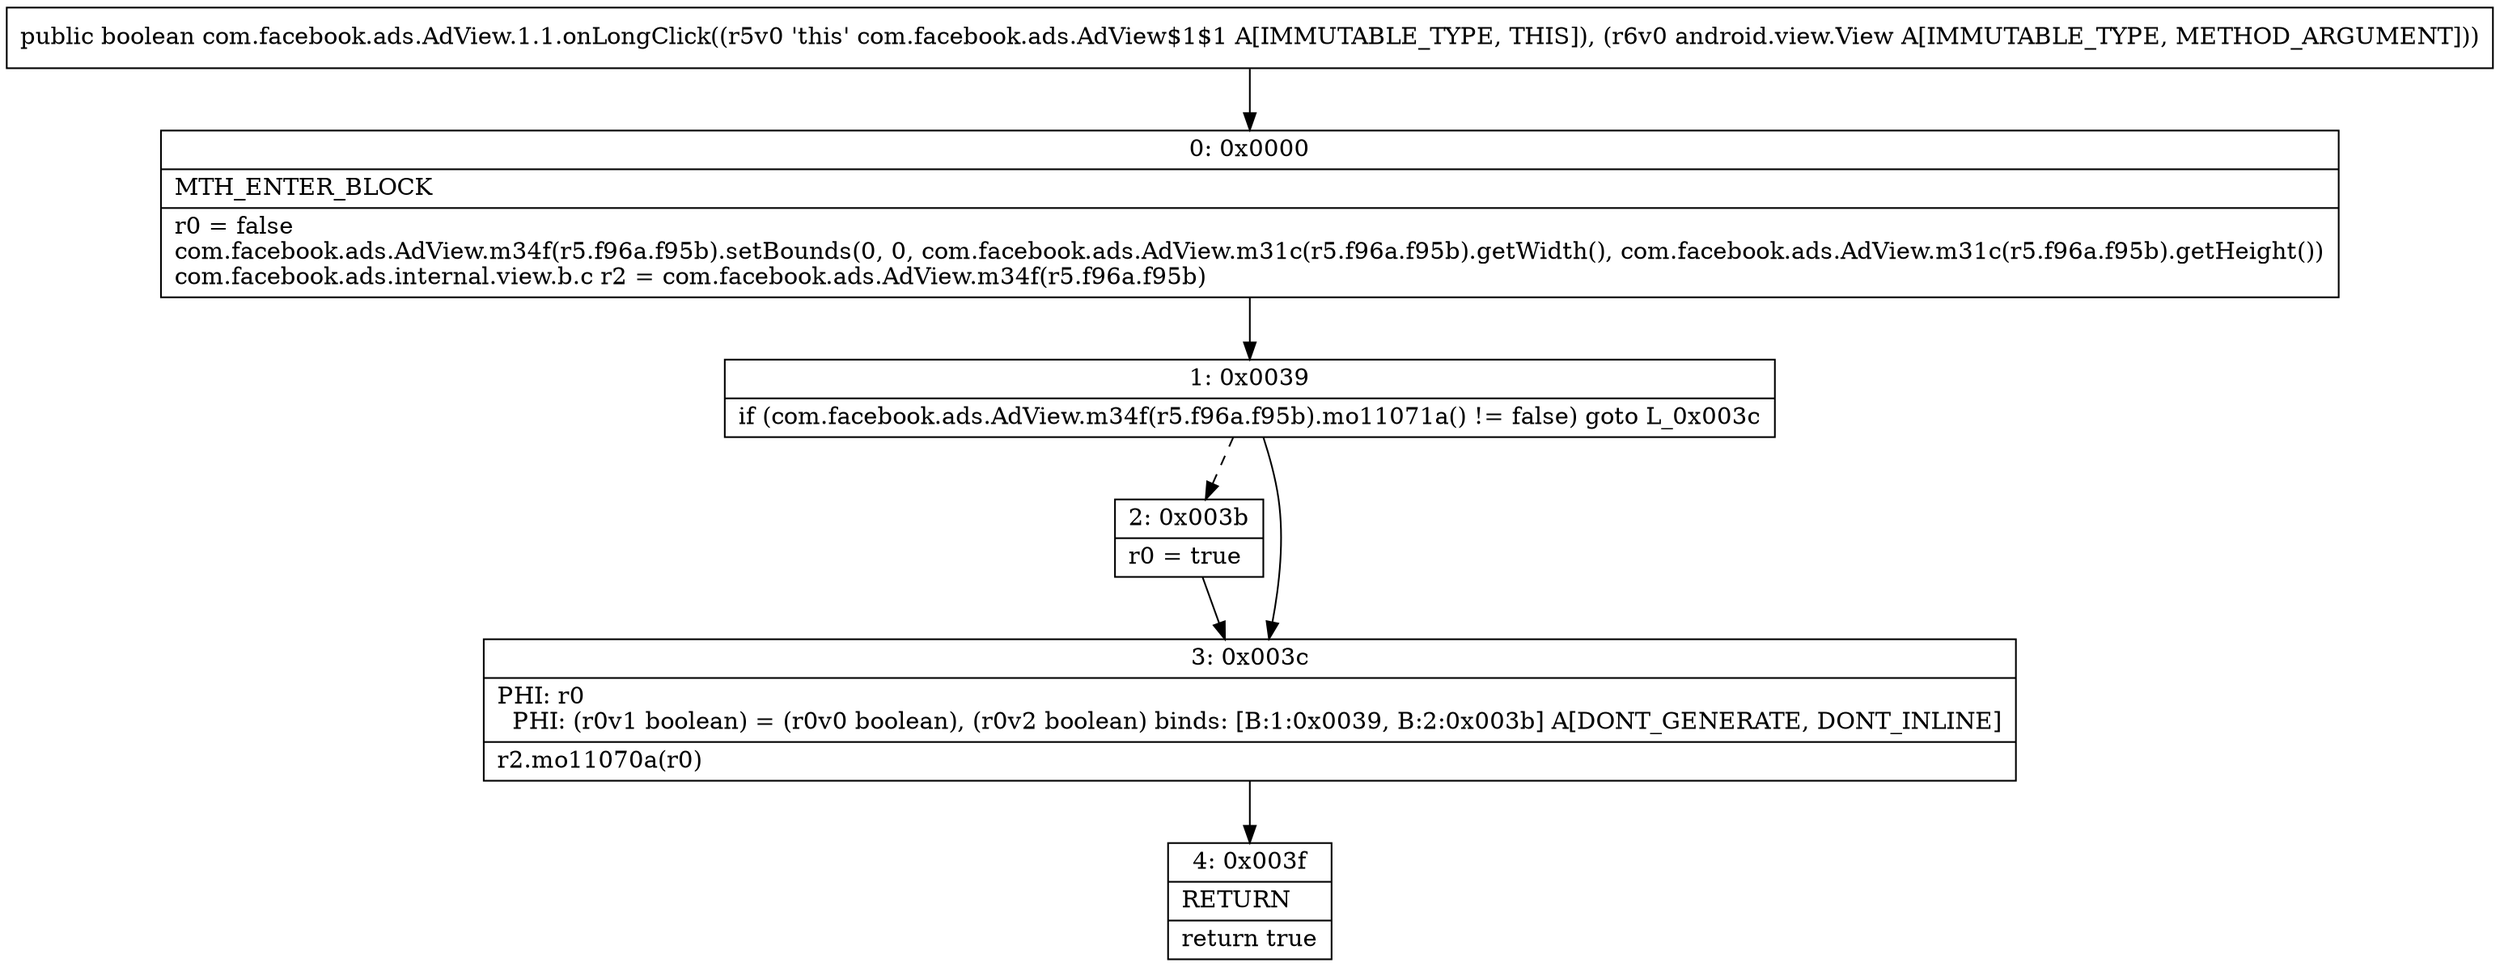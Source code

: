 digraph "CFG forcom.facebook.ads.AdView.1.1.onLongClick(Landroid\/view\/View;)Z" {
Node_0 [shape=record,label="{0\:\ 0x0000|MTH_ENTER_BLOCK\l|r0 = false\lcom.facebook.ads.AdView.m34f(r5.f96a.f95b).setBounds(0, 0, com.facebook.ads.AdView.m31c(r5.f96a.f95b).getWidth(), com.facebook.ads.AdView.m31c(r5.f96a.f95b).getHeight())\lcom.facebook.ads.internal.view.b.c r2 = com.facebook.ads.AdView.m34f(r5.f96a.f95b)\l}"];
Node_1 [shape=record,label="{1\:\ 0x0039|if (com.facebook.ads.AdView.m34f(r5.f96a.f95b).mo11071a() != false) goto L_0x003c\l}"];
Node_2 [shape=record,label="{2\:\ 0x003b|r0 = true\l}"];
Node_3 [shape=record,label="{3\:\ 0x003c|PHI: r0 \l  PHI: (r0v1 boolean) = (r0v0 boolean), (r0v2 boolean) binds: [B:1:0x0039, B:2:0x003b] A[DONT_GENERATE, DONT_INLINE]\l|r2.mo11070a(r0)\l}"];
Node_4 [shape=record,label="{4\:\ 0x003f|RETURN\l|return true\l}"];
MethodNode[shape=record,label="{public boolean com.facebook.ads.AdView.1.1.onLongClick((r5v0 'this' com.facebook.ads.AdView$1$1 A[IMMUTABLE_TYPE, THIS]), (r6v0 android.view.View A[IMMUTABLE_TYPE, METHOD_ARGUMENT])) }"];
MethodNode -> Node_0;
Node_0 -> Node_1;
Node_1 -> Node_2[style=dashed];
Node_1 -> Node_3;
Node_2 -> Node_3;
Node_3 -> Node_4;
}

